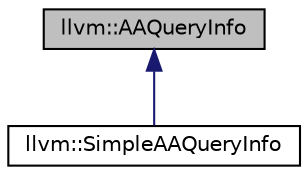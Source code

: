 digraph "llvm::AAQueryInfo"
{
 // LATEX_PDF_SIZE
  bgcolor="transparent";
  edge [fontname="Helvetica",fontsize="10",labelfontname="Helvetica",labelfontsize="10"];
  node [fontname="Helvetica",fontsize="10",shape=record];
  Node1 [label="llvm::AAQueryInfo",height=0.2,width=0.4,color="black", fillcolor="grey75", style="filled", fontcolor="black",tooltip="This class stores info we want to provide to or retain within an alias query."];
  Node1 -> Node2 [dir="back",color="midnightblue",fontsize="10",style="solid",fontname="Helvetica"];
  Node2 [label="llvm::SimpleAAQueryInfo",height=0.2,width=0.4,color="black",URL="$classllvm_1_1SimpleAAQueryInfo.html",tooltip="AAQueryInfo that uses SimpleCaptureInfo."];
}
